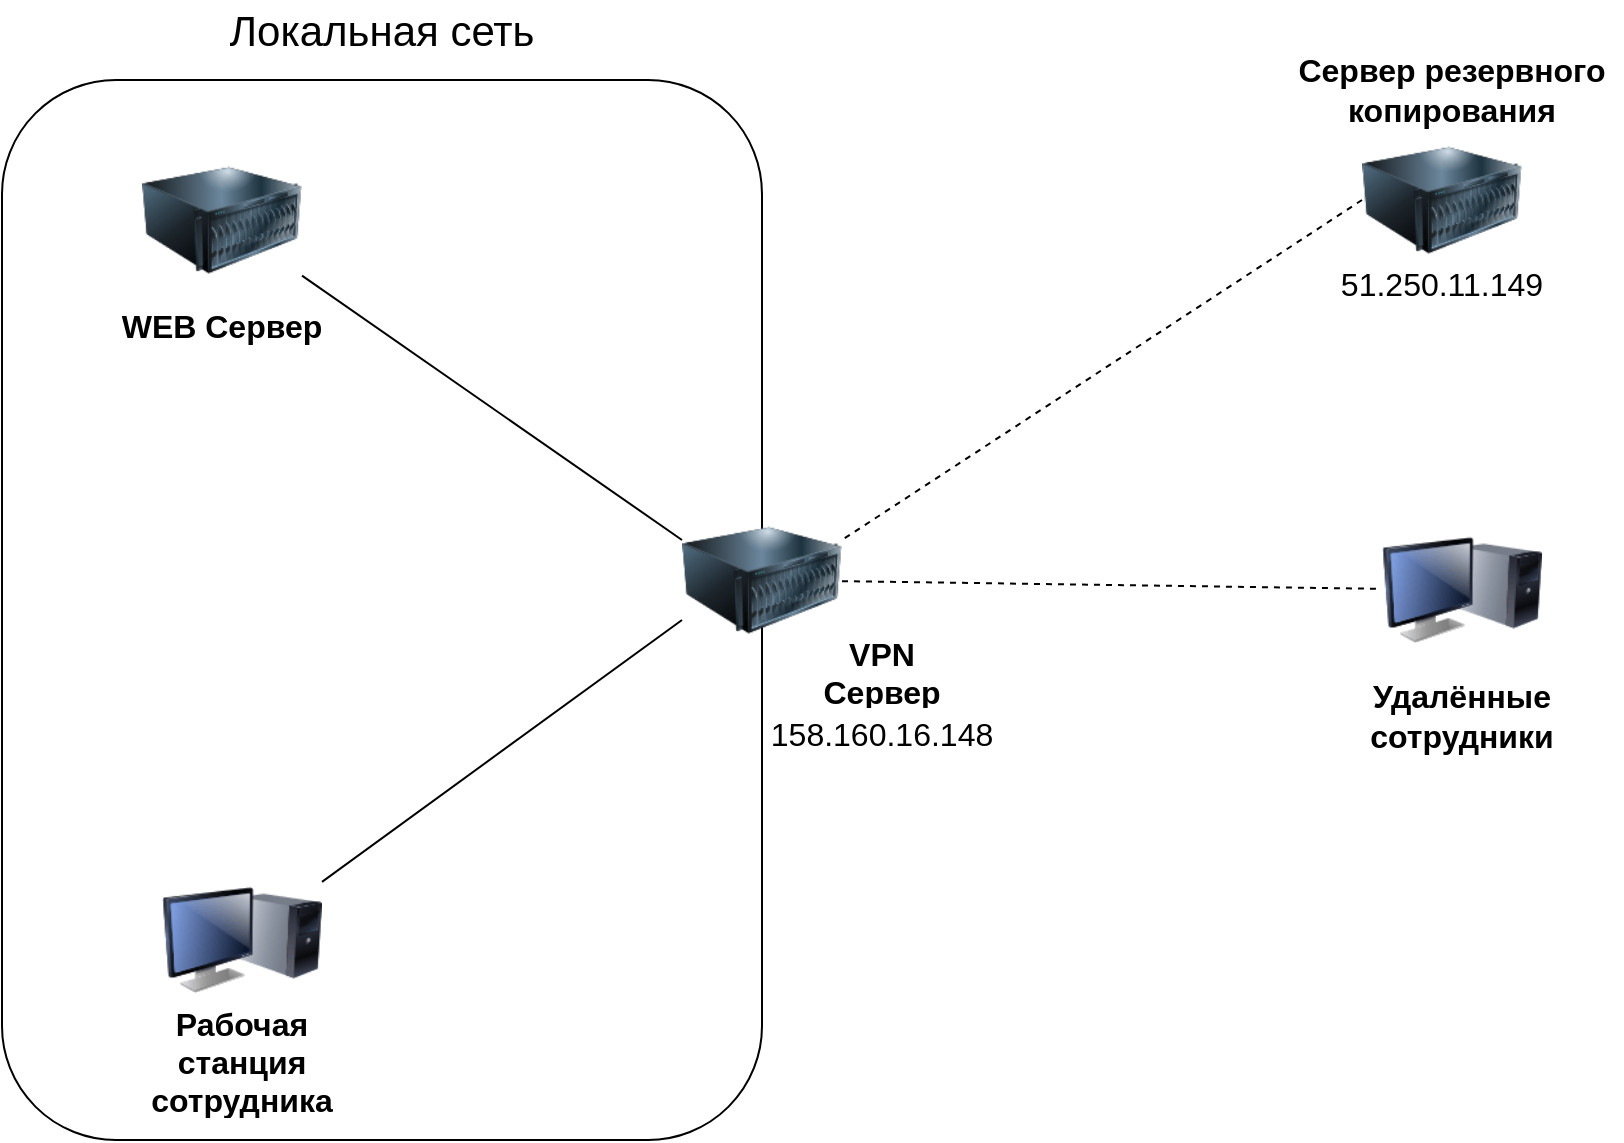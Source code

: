 <mxfile version="21.6.8" type="device">
  <diagram name="Page-1" id="55a83fd1-7818-8e21-69c5-c3457e3827bb">
    <mxGraphModel dx="1393" dy="804" grid="1" gridSize="10" guides="1" tooltips="1" connect="1" arrows="1" fold="1" page="1" pageScale="1" pageWidth="1100" pageHeight="850" background="none" math="0" shadow="0">
      <root>
        <mxCell id="0" />
        <mxCell id="1" parent="0" />
        <mxCell id="TpZOBmBz-xLbmmKvpwFl-14" value="" style="rounded=1;whiteSpace=wrap;html=1;" parent="1" vertex="1">
          <mxGeometry x="120" y="130" width="380" height="530" as="geometry" />
        </mxCell>
        <mxCell id="TpZOBmBz-xLbmmKvpwFl-2" value="" style="image;html=1;image=img/lib/clip_art/computers/Monitor_Tower_128x128.png" parent="1" vertex="1">
          <mxGeometry x="810" y="345" width="80" height="80" as="geometry" />
        </mxCell>
        <mxCell id="TpZOBmBz-xLbmmKvpwFl-3" value="" style="image;html=1;image=img/lib/clip_art/computers/Server_128x128.png" parent="1" vertex="1">
          <mxGeometry x="460" y="340" width="80" height="80" as="geometry" />
        </mxCell>
        <mxCell id="TpZOBmBz-xLbmmKvpwFl-4" value="" style="image;html=1;image=img/lib/clip_art/computers/Server_128x128.png" parent="1" vertex="1">
          <mxGeometry x="190" y="160" width="80" height="80" as="geometry" />
        </mxCell>
        <mxCell id="X2Lgga56qFuYxKWNfzv5-6" style="rounded=0;orthogonalLoop=1;jettySize=auto;html=1;exitX=0;exitY=0.5;exitDx=0;exitDy=0;entryX=1;entryY=0.25;entryDx=0;entryDy=0;endArrow=none;endFill=0;dashed=1;" edge="1" parent="1" source="TpZOBmBz-xLbmmKvpwFl-5" target="TpZOBmBz-xLbmmKvpwFl-3">
          <mxGeometry relative="1" as="geometry" />
        </mxCell>
        <mxCell id="TpZOBmBz-xLbmmKvpwFl-5" value="" style="image;html=1;image=img/lib/clip_art/computers/Server_128x128.png" parent="1" vertex="1">
          <mxGeometry x="800" y="150" width="80" height="80" as="geometry" />
        </mxCell>
        <mxCell id="TpZOBmBz-xLbmmKvpwFl-6" value="" style="image;html=1;image=img/lib/clip_art/computers/Monitor_Tower_128x128.png" parent="1" vertex="1">
          <mxGeometry x="200" y="520" width="80" height="80" as="geometry" />
        </mxCell>
        <mxCell id="TpZOBmBz-xLbmmKvpwFl-9" value="" style="endArrow=none;dashed=1;html=1;rounded=0;" parent="1" source="TpZOBmBz-xLbmmKvpwFl-3" target="TpZOBmBz-xLbmmKvpwFl-2" edge="1">
          <mxGeometry width="50" height="50" relative="1" as="geometry">
            <mxPoint x="520" y="340" as="sourcePoint" />
            <mxPoint x="570" y="290" as="targetPoint" />
          </mxGeometry>
        </mxCell>
        <mxCell id="TpZOBmBz-xLbmmKvpwFl-12" value="" style="endArrow=none;html=1;rounded=0;entryX=0;entryY=0.25;entryDx=0;entryDy=0;" parent="1" source="TpZOBmBz-xLbmmKvpwFl-4" target="TpZOBmBz-xLbmmKvpwFl-3" edge="1">
          <mxGeometry width="50" height="50" relative="1" as="geometry">
            <mxPoint x="520" y="340" as="sourcePoint" />
            <mxPoint x="570" y="290" as="targetPoint" />
          </mxGeometry>
        </mxCell>
        <mxCell id="TpZOBmBz-xLbmmKvpwFl-13" value="" style="endArrow=none;html=1;rounded=0;entryX=0;entryY=0.75;entryDx=0;entryDy=0;" parent="1" source="TpZOBmBz-xLbmmKvpwFl-6" target="TpZOBmBz-xLbmmKvpwFl-3" edge="1">
          <mxGeometry width="50" height="50" relative="1" as="geometry">
            <mxPoint x="520" y="340" as="sourcePoint" />
            <mxPoint x="570" y="290" as="targetPoint" />
          </mxGeometry>
        </mxCell>
        <UserObject label="Локальная сеть" placeholders="1" name="Variable" id="TpZOBmBz-xLbmmKvpwFl-15">
          <mxCell style="text;html=1;strokeColor=none;fillColor=none;align=center;verticalAlign=middle;whiteSpace=wrap;overflow=hidden;fontSize=21;" parent="1" vertex="1">
            <mxGeometry x="230" y="90" width="160" height="30" as="geometry" />
          </mxCell>
        </UserObject>
        <UserObject label="Удалённые сотрудники" placeholders="1" name="Variable" id="TpZOBmBz-xLbmmKvpwFl-16">
          <mxCell style="text;html=1;strokeColor=none;fillColor=none;align=center;verticalAlign=middle;whiteSpace=wrap;overflow=hidden;fontSize=16;fontStyle=1" parent="1" vertex="1">
            <mxGeometry x="800" y="425" width="100" height="45" as="geometry" />
          </mxCell>
        </UserObject>
        <UserObject label="&lt;b&gt;VPN Сервер&lt;/b&gt;" placeholders="1" name="Variable" id="TpZOBmBz-xLbmmKvpwFl-17">
          <mxCell style="text;html=1;strokeColor=none;fillColor=none;align=center;verticalAlign=middle;whiteSpace=wrap;overflow=hidden;fontSize=16;" parent="1" vertex="1">
            <mxGeometry x="520" y="405" width="80" height="40" as="geometry" />
          </mxCell>
        </UserObject>
        <UserObject label="158.160.16.148" placeholders="1" name="Variable" id="TpZOBmBz-xLbmmKvpwFl-18">
          <mxCell style="text;html=1;strokeColor=none;fillColor=none;align=center;verticalAlign=middle;whiteSpace=wrap;overflow=hidden;fontSize=16;" parent="1" vertex="1">
            <mxGeometry x="500" y="445" width="120" height="20" as="geometry" />
          </mxCell>
        </UserObject>
        <UserObject label="&lt;b&gt;Сервер резервного копирования&lt;br&gt;&lt;/b&gt;" placeholders="1" name="Variable" id="TpZOBmBz-xLbmmKvpwFl-19">
          <mxCell style="text;html=1;strokeColor=none;fillColor=none;align=center;verticalAlign=middle;whiteSpace=wrap;overflow=hidden;fontSize=16;" parent="1" vertex="1">
            <mxGeometry x="760" y="110" width="170" height="50" as="geometry" />
          </mxCell>
        </UserObject>
        <UserObject label="&lt;b&gt;WEB Сервер&lt;/b&gt;" placeholders="1" name="Variable" id="TpZOBmBz-xLbmmKvpwFl-20">
          <mxCell style="text;html=1;strokeColor=none;fillColor=none;align=center;verticalAlign=middle;whiteSpace=wrap;overflow=hidden;fontSize=16;" parent="1" vertex="1">
            <mxGeometry x="165" y="240" width="130" height="25" as="geometry" />
          </mxCell>
        </UserObject>
        <UserObject label="Рабочая станция сотрудника" placeholders="1" name="Variable" id="TpZOBmBz-xLbmmKvpwFl-21">
          <mxCell style="text;html=1;strokeColor=none;fillColor=none;align=center;verticalAlign=middle;whiteSpace=wrap;overflow=hidden;fontSize=16;fontStyle=1" parent="1" vertex="1">
            <mxGeometry x="190" y="590" width="100" height="60" as="geometry" />
          </mxCell>
        </UserObject>
        <UserObject label="51.250.11.149" placeholders="1" name="Variable" id="X2Lgga56qFuYxKWNfzv5-7">
          <mxCell style="text;html=1;strokeColor=none;fillColor=none;align=center;verticalAlign=middle;whiteSpace=wrap;overflow=hidden;fontSize=16;" vertex="1" parent="1">
            <mxGeometry x="780" y="220" width="120" height="20" as="geometry" />
          </mxCell>
        </UserObject>
      </root>
    </mxGraphModel>
  </diagram>
</mxfile>

